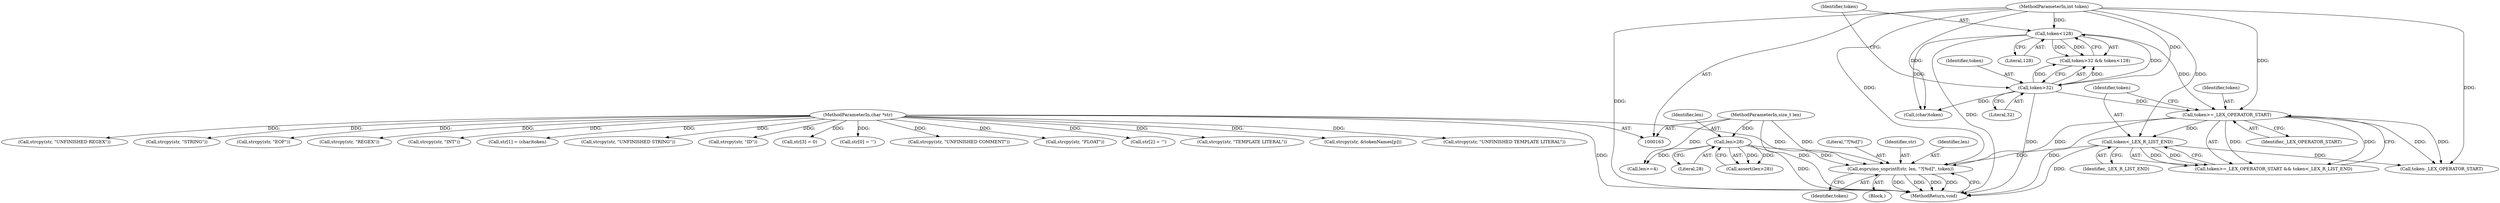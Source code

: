 digraph "0_Espruino_bed844f109b6c222816740555068de2e101e8018@API" {
"1000322" [label="(Call,espruino_snprintf(str, len, \"?[%d]\", token))"];
"1000165" [label="(MethodParameterIn,char *str)"];
"1000169" [label="(Call,len>28)"];
"1000166" [label="(MethodParameterIn,size_t len)"];
"1000268" [label="(Call,token>=_LEX_OPERATOR_START)"];
"1000177" [label="(Call,token<128)"];
"1000174" [label="(Call,token>32)"];
"1000164" [label="(MethodParameterIn,int token)"];
"1000271" [label="(Call,token<_LEX_R_LIST_END)"];
"1000327" [label="(MethodReturn,void)"];
"1000197" [label="(Call,str[2] = '\'')"];
"1000325" [label="(Literal,\"?[%d]\")"];
"1000166" [label="(MethodParameterIn,size_t len)"];
"1000242" [label="(Call,strcpy(str, \"TEMPLATE LITERAL\"))"];
"1000326" [label="(Identifier,token)"];
"1000182" [label="(Call,len>=4)"];
"1000175" [label="(Identifier,token)"];
"1000315" [label="(Call,strcpy(str, &tokenNames[p]))"];
"1000247" [label="(Call,strcpy(str, \"UNFINISHED TEMPLATE LITERAL\"))"];
"1000267" [label="(Call,token>=_LEX_OPERATOR_START && token<_LEX_R_LIST_END)"];
"1000257" [label="(Call,strcpy(str, \"UNFINISHED REGEX\"))"];
"1000232" [label="(Call,strcpy(str, \"STRING\"))"];
"1000177" [label="(Call,token<128)"];
"1000273" [label="(Identifier,_LEX_R_LIST_END)"];
"1000212" [label="(Call,strcpy(str, \"EOF\"))"];
"1000252" [label="(Call,strcpy(str, \"REGEX\"))"];
"1000167" [label="(Block,)"];
"1000270" [label="(Identifier,_LEX_OPERATOR_START)"];
"1000194" [label="(Call,(char)token)"];
"1000222" [label="(Call,strcpy(str, \"INT\"))"];
"1000171" [label="(Literal,28)"];
"1000323" [label="(Identifier,str)"];
"1000165" [label="(MethodParameterIn,char *str)"];
"1000190" [label="(Call,str[1] = (char)token)"];
"1000164" [label="(MethodParameterIn,int token)"];
"1000271" [label="(Call,token<_LEX_R_LIST_END)"];
"1000169" [label="(Call,len>28)"];
"1000237" [label="(Call,strcpy(str, \"UNFINISHED STRING\"))"];
"1000217" [label="(Call,strcpy(str, \"ID\"))"];
"1000178" [label="(Identifier,token)"];
"1000168" [label="(Call,assert(len>28))"];
"1000322" [label="(Call,espruino_snprintf(str, len, \"?[%d]\", token))"];
"1000202" [label="(Call,str[3] = 0)"];
"1000269" [label="(Identifier,token)"];
"1000272" [label="(Identifier,token)"];
"1000268" [label="(Call,token>=_LEX_OPERATOR_START)"];
"1000179" [label="(Literal,128)"];
"1000283" [label="(Call,token-_LEX_OPERATOR_START)"];
"1000176" [label="(Literal,32)"];
"1000170" [label="(Identifier,len)"];
"1000174" [label="(Call,token>32)"];
"1000173" [label="(Call,token>32 && token<128)"];
"1000185" [label="(Call,str[0] = '\'')"];
"1000262" [label="(Call,strcpy(str, \"UNFINISHED COMMENT\"))"];
"1000324" [label="(Identifier,len)"];
"1000227" [label="(Call,strcpy(str, \"FLOAT\"))"];
"1000322" -> "1000167"  [label="AST: "];
"1000322" -> "1000326"  [label="CFG: "];
"1000323" -> "1000322"  [label="AST: "];
"1000324" -> "1000322"  [label="AST: "];
"1000325" -> "1000322"  [label="AST: "];
"1000326" -> "1000322"  [label="AST: "];
"1000327" -> "1000322"  [label="CFG: "];
"1000322" -> "1000327"  [label="DDG: "];
"1000322" -> "1000327"  [label="DDG: "];
"1000322" -> "1000327"  [label="DDG: "];
"1000322" -> "1000327"  [label="DDG: "];
"1000165" -> "1000322"  [label="DDG: "];
"1000169" -> "1000322"  [label="DDG: "];
"1000166" -> "1000322"  [label="DDG: "];
"1000268" -> "1000322"  [label="DDG: "];
"1000271" -> "1000322"  [label="DDG: "];
"1000164" -> "1000322"  [label="DDG: "];
"1000165" -> "1000163"  [label="AST: "];
"1000165" -> "1000327"  [label="DDG: "];
"1000165" -> "1000185"  [label="DDG: "];
"1000165" -> "1000190"  [label="DDG: "];
"1000165" -> "1000197"  [label="DDG: "];
"1000165" -> "1000202"  [label="DDG: "];
"1000165" -> "1000212"  [label="DDG: "];
"1000165" -> "1000217"  [label="DDG: "];
"1000165" -> "1000222"  [label="DDG: "];
"1000165" -> "1000227"  [label="DDG: "];
"1000165" -> "1000232"  [label="DDG: "];
"1000165" -> "1000237"  [label="DDG: "];
"1000165" -> "1000242"  [label="DDG: "];
"1000165" -> "1000247"  [label="DDG: "];
"1000165" -> "1000252"  [label="DDG: "];
"1000165" -> "1000257"  [label="DDG: "];
"1000165" -> "1000262"  [label="DDG: "];
"1000165" -> "1000315"  [label="DDG: "];
"1000169" -> "1000168"  [label="AST: "];
"1000169" -> "1000171"  [label="CFG: "];
"1000170" -> "1000169"  [label="AST: "];
"1000171" -> "1000169"  [label="AST: "];
"1000168" -> "1000169"  [label="CFG: "];
"1000169" -> "1000327"  [label="DDG: "];
"1000169" -> "1000168"  [label="DDG: "];
"1000169" -> "1000168"  [label="DDG: "];
"1000166" -> "1000169"  [label="DDG: "];
"1000169" -> "1000182"  [label="DDG: "];
"1000166" -> "1000163"  [label="AST: "];
"1000166" -> "1000327"  [label="DDG: "];
"1000166" -> "1000182"  [label="DDG: "];
"1000268" -> "1000267"  [label="AST: "];
"1000268" -> "1000270"  [label="CFG: "];
"1000269" -> "1000268"  [label="AST: "];
"1000270" -> "1000268"  [label="AST: "];
"1000272" -> "1000268"  [label="CFG: "];
"1000267" -> "1000268"  [label="CFG: "];
"1000268" -> "1000327"  [label="DDG: "];
"1000268" -> "1000267"  [label="DDG: "];
"1000268" -> "1000267"  [label="DDG: "];
"1000177" -> "1000268"  [label="DDG: "];
"1000174" -> "1000268"  [label="DDG: "];
"1000164" -> "1000268"  [label="DDG: "];
"1000268" -> "1000271"  [label="DDG: "];
"1000268" -> "1000283"  [label="DDG: "];
"1000268" -> "1000283"  [label="DDG: "];
"1000177" -> "1000173"  [label="AST: "];
"1000177" -> "1000179"  [label="CFG: "];
"1000178" -> "1000177"  [label="AST: "];
"1000179" -> "1000177"  [label="AST: "];
"1000173" -> "1000177"  [label="CFG: "];
"1000177" -> "1000327"  [label="DDG: "];
"1000177" -> "1000173"  [label="DDG: "];
"1000177" -> "1000173"  [label="DDG: "];
"1000174" -> "1000177"  [label="DDG: "];
"1000164" -> "1000177"  [label="DDG: "];
"1000177" -> "1000194"  [label="DDG: "];
"1000174" -> "1000173"  [label="AST: "];
"1000174" -> "1000176"  [label="CFG: "];
"1000175" -> "1000174"  [label="AST: "];
"1000176" -> "1000174"  [label="AST: "];
"1000178" -> "1000174"  [label="CFG: "];
"1000173" -> "1000174"  [label="CFG: "];
"1000174" -> "1000327"  [label="DDG: "];
"1000174" -> "1000173"  [label="DDG: "];
"1000174" -> "1000173"  [label="DDG: "];
"1000164" -> "1000174"  [label="DDG: "];
"1000174" -> "1000194"  [label="DDG: "];
"1000164" -> "1000163"  [label="AST: "];
"1000164" -> "1000327"  [label="DDG: "];
"1000164" -> "1000194"  [label="DDG: "];
"1000164" -> "1000271"  [label="DDG: "];
"1000164" -> "1000283"  [label="DDG: "];
"1000271" -> "1000267"  [label="AST: "];
"1000271" -> "1000273"  [label="CFG: "];
"1000272" -> "1000271"  [label="AST: "];
"1000273" -> "1000271"  [label="AST: "];
"1000267" -> "1000271"  [label="CFG: "];
"1000271" -> "1000327"  [label="DDG: "];
"1000271" -> "1000267"  [label="DDG: "];
"1000271" -> "1000267"  [label="DDG: "];
"1000271" -> "1000283"  [label="DDG: "];
}
